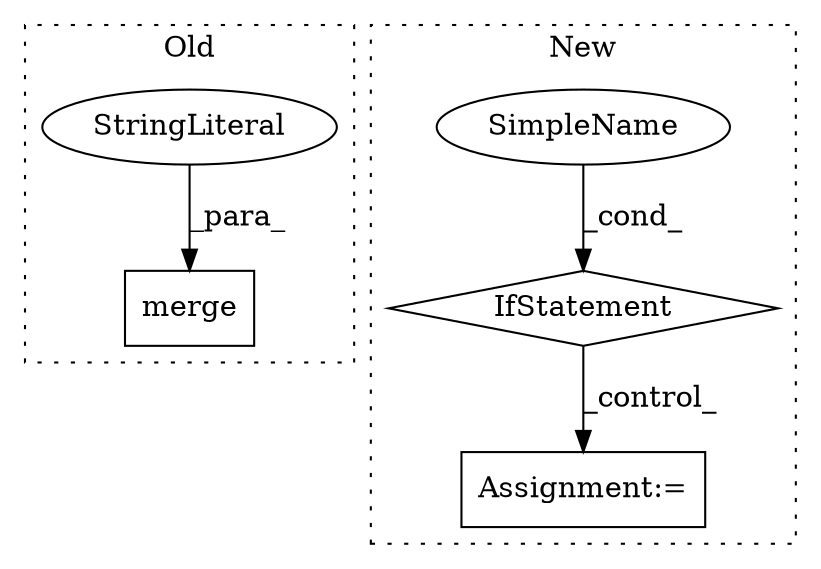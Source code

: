 digraph G {
subgraph cluster0 {
1 [label="merge" a="32" s="17504,17541" l="6,1" shape="box"];
5 [label="StringLiteral" a="45" s="17535" l="6" shape="ellipse"];
label = "Old";
style="dotted";
}
subgraph cluster1 {
2 [label="IfStatement" a="25" s="16153,16171" l="4,2" shape="diamond"];
3 [label="Assignment:=" a="7" s="16193" l="1" shape="box"];
4 [label="SimpleName" a="42" s="" l="" shape="ellipse"];
label = "New";
style="dotted";
}
2 -> 3 [label="_control_"];
4 -> 2 [label="_cond_"];
5 -> 1 [label="_para_"];
}